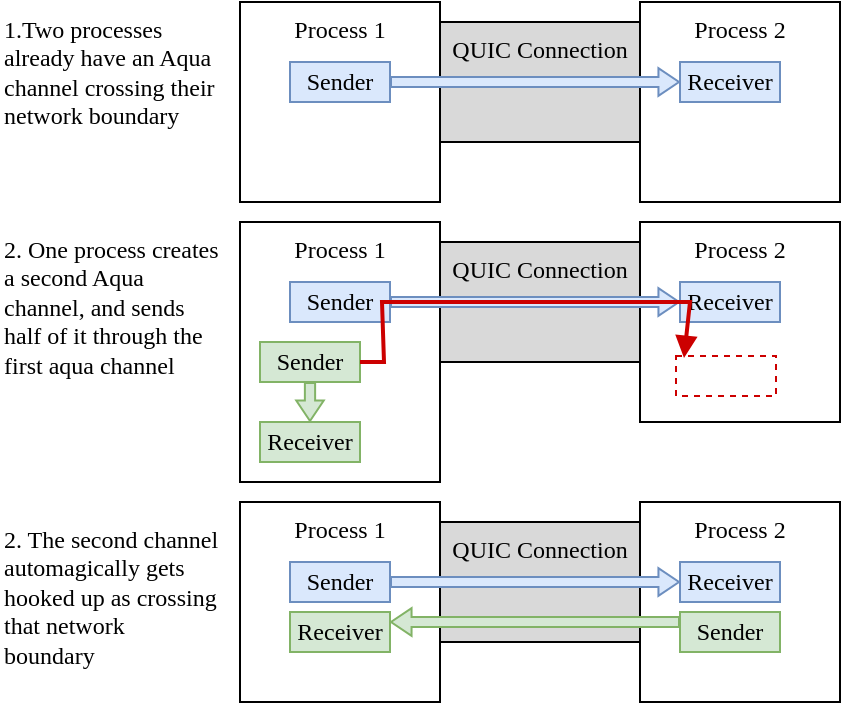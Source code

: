 <mxfile version="24.7.16">
  <diagram name="Page-1" id="-0iEGKucGFzw3U3AhVlI">
    <mxGraphModel dx="683" dy="377" grid="1" gridSize="10" guides="1" tooltips="1" connect="1" arrows="1" fold="1" page="1" pageScale="1" pageWidth="850" pageHeight="1100" math="0" shadow="0">
      <root>
        <mxCell id="0" />
        <mxCell id="1" parent="0" />
        <mxCell id="db1sq9ViBWULsFLDNi82-1" value="Process 1" style="rounded=0;whiteSpace=wrap;html=1;verticalAlign=top;fontFamily=Times New Roman;" vertex="1" parent="1">
          <mxGeometry x="120" y="80" width="100" height="100" as="geometry" />
        </mxCell>
        <mxCell id="db1sq9ViBWULsFLDNi82-2" value="Process 2" style="rounded=0;whiteSpace=wrap;html=1;verticalAlign=top;fontFamily=Times New Roman;" vertex="1" parent="1">
          <mxGeometry x="320" y="80" width="100" height="100" as="geometry" />
        </mxCell>
        <mxCell id="db1sq9ViBWULsFLDNi82-3" value="QUIC Connection" style="rounded=0;whiteSpace=wrap;html=1;fontFamily=Times New Roman;verticalAlign=top;fillColor=#D9D9D9;" vertex="1" parent="1">
          <mxGeometry x="220" y="90" width="100" height="60" as="geometry" />
        </mxCell>
        <mxCell id="db1sq9ViBWULsFLDNi82-4" value="Sender" style="rounded=0;whiteSpace=wrap;html=1;fontFamily=Times New Roman;fillColor=#dae8fc;strokeColor=#6c8ebf;" vertex="1" parent="1">
          <mxGeometry x="145" y="110" width="50" height="20" as="geometry" />
        </mxCell>
        <mxCell id="db1sq9ViBWULsFLDNi82-5" value="Receiver" style="rounded=0;whiteSpace=wrap;html=1;fontFamily=Times New Roman;fillColor=#dae8fc;strokeColor=#6c8ebf;" vertex="1" parent="1">
          <mxGeometry x="340" y="110" width="50" height="20" as="geometry" />
        </mxCell>
        <mxCell id="db1sq9ViBWULsFLDNi82-6" value="" style="shape=flexArrow;endArrow=classic;html=1;rounded=0;exitX=1;exitY=0.5;exitDx=0;exitDy=0;entryX=0;entryY=0.5;entryDx=0;entryDy=0;width=5.116;endSize=3.093;endWidth=7.647;fillColor=#dae8fc;strokeColor=#6c8ebf;" edge="1" parent="1" source="db1sq9ViBWULsFLDNi82-4" target="db1sq9ViBWULsFLDNi82-5">
          <mxGeometry width="50" height="50" relative="1" as="geometry">
            <mxPoint x="480" y="400" as="sourcePoint" />
            <mxPoint x="530" y="350" as="targetPoint" />
          </mxGeometry>
        </mxCell>
        <mxCell id="db1sq9ViBWULsFLDNi82-7" value="1.Two processes already have an Aqua channel crossing their network boundary" style="text;html=1;align=left;verticalAlign=top;whiteSpace=wrap;rounded=0;fontFamily=Times New Roman;" vertex="1" parent="1">
          <mxGeometry y="80" width="110" height="90" as="geometry" />
        </mxCell>
        <mxCell id="db1sq9ViBWULsFLDNi82-8" value="Process 1" style="rounded=0;whiteSpace=wrap;html=1;verticalAlign=top;fontFamily=Times New Roman;" vertex="1" parent="1">
          <mxGeometry x="120" y="190" width="100" height="130" as="geometry" />
        </mxCell>
        <mxCell id="db1sq9ViBWULsFLDNi82-9" value="Process 2" style="rounded=0;whiteSpace=wrap;html=1;verticalAlign=top;fontFamily=Times New Roman;" vertex="1" parent="1">
          <mxGeometry x="320" y="190" width="100" height="100" as="geometry" />
        </mxCell>
        <mxCell id="db1sq9ViBWULsFLDNi82-10" value="QUIC Connection" style="rounded=0;whiteSpace=wrap;html=1;fontFamily=Times New Roman;verticalAlign=top;fillColor=#D9D9D9;" vertex="1" parent="1">
          <mxGeometry x="220" y="200" width="100" height="60" as="geometry" />
        </mxCell>
        <mxCell id="db1sq9ViBWULsFLDNi82-11" value="Sender" style="rounded=0;whiteSpace=wrap;html=1;fontFamily=Times New Roman;fillColor=#dae8fc;strokeColor=#6c8ebf;" vertex="1" parent="1">
          <mxGeometry x="145" y="220" width="50" height="20" as="geometry" />
        </mxCell>
        <mxCell id="db1sq9ViBWULsFLDNi82-12" value="Receiver" style="rounded=0;whiteSpace=wrap;html=1;fontFamily=Times New Roman;fillColor=#dae8fc;strokeColor=#6c8ebf;" vertex="1" parent="1">
          <mxGeometry x="340" y="220" width="50" height="20" as="geometry" />
        </mxCell>
        <mxCell id="db1sq9ViBWULsFLDNi82-13" value="" style="shape=flexArrow;endArrow=classic;html=1;rounded=0;exitX=1;exitY=0.5;exitDx=0;exitDy=0;entryX=0;entryY=0.5;entryDx=0;entryDy=0;width=5.116;endSize=3.093;endWidth=7.647;fillColor=#dae8fc;strokeColor=#6c8ebf;" edge="1" parent="1" source="db1sq9ViBWULsFLDNi82-11" target="db1sq9ViBWULsFLDNi82-12">
          <mxGeometry width="50" height="50" relative="1" as="geometry">
            <mxPoint x="480" y="510" as="sourcePoint" />
            <mxPoint x="530" y="460" as="targetPoint" />
          </mxGeometry>
        </mxCell>
        <mxCell id="db1sq9ViBWULsFLDNi82-14" value="2. One process creates a second Aqua channel, and sends half of it through the first aqua channel" style="text;html=1;align=left;verticalAlign=top;whiteSpace=wrap;rounded=0;fontFamily=Times New Roman;" vertex="1" parent="1">
          <mxGeometry y="190" width="110" height="90" as="geometry" />
        </mxCell>
        <mxCell id="db1sq9ViBWULsFLDNi82-15" value="Sender" style="rounded=0;whiteSpace=wrap;html=1;fontFamily=Times New Roman;fillColor=#d5e8d4;strokeColor=#82b366;" vertex="1" parent="1">
          <mxGeometry x="130" y="250" width="50" height="20" as="geometry" />
        </mxCell>
        <mxCell id="db1sq9ViBWULsFLDNi82-16" value="Receiver" style="rounded=0;whiteSpace=wrap;html=1;fontFamily=Times New Roman;fillColor=#d5e8d4;strokeColor=#82b366;" vertex="1" parent="1">
          <mxGeometry x="130" y="290" width="50" height="20" as="geometry" />
        </mxCell>
        <mxCell id="db1sq9ViBWULsFLDNi82-17" value="" style="shape=flexArrow;endArrow=classic;html=1;rounded=0;exitX=0.5;exitY=1;exitDx=0;exitDy=0;width=5.116;endSize=3.093;endWidth=7.647;fillColor=#d5e8d4;strokeColor=#82b366;" edge="1" parent="1" source="db1sq9ViBWULsFLDNi82-15" target="db1sq9ViBWULsFLDNi82-16">
          <mxGeometry width="50" height="50" relative="1" as="geometry">
            <mxPoint x="205" y="330" as="sourcePoint" />
            <mxPoint x="350" y="330" as="targetPoint" />
          </mxGeometry>
        </mxCell>
        <mxCell id="db1sq9ViBWULsFLDNi82-18" value="Process 1" style="rounded=0;whiteSpace=wrap;html=1;verticalAlign=top;fontFamily=Times New Roman;" vertex="1" parent="1">
          <mxGeometry x="120" y="330" width="100" height="100" as="geometry" />
        </mxCell>
        <mxCell id="db1sq9ViBWULsFLDNi82-19" value="Process 2" style="rounded=0;whiteSpace=wrap;html=1;verticalAlign=top;fontFamily=Times New Roman;" vertex="1" parent="1">
          <mxGeometry x="320" y="330" width="100" height="100" as="geometry" />
        </mxCell>
        <mxCell id="db1sq9ViBWULsFLDNi82-20" value="QUIC Connection" style="rounded=0;whiteSpace=wrap;html=1;fontFamily=Times New Roman;verticalAlign=top;fillColor=#D9D9D9;" vertex="1" parent="1">
          <mxGeometry x="220" y="340" width="100" height="60" as="geometry" />
        </mxCell>
        <mxCell id="db1sq9ViBWULsFLDNi82-21" value="Sender" style="rounded=0;whiteSpace=wrap;html=1;fontFamily=Times New Roman;fillColor=#dae8fc;strokeColor=#6c8ebf;" vertex="1" parent="1">
          <mxGeometry x="145" y="360" width="50" height="20" as="geometry" />
        </mxCell>
        <mxCell id="db1sq9ViBWULsFLDNi82-22" value="Receiver" style="rounded=0;whiteSpace=wrap;html=1;fontFamily=Times New Roman;fillColor=#dae8fc;strokeColor=#6c8ebf;" vertex="1" parent="1">
          <mxGeometry x="340" y="360" width="50" height="20" as="geometry" />
        </mxCell>
        <mxCell id="db1sq9ViBWULsFLDNi82-23" value="" style="shape=flexArrow;endArrow=classic;html=1;rounded=0;exitX=1;exitY=0.5;exitDx=0;exitDy=0;entryX=0;entryY=0.5;entryDx=0;entryDy=0;width=5.116;endSize=3.093;endWidth=7.647;fillColor=#dae8fc;strokeColor=#6c8ebf;" edge="1" parent="1" source="db1sq9ViBWULsFLDNi82-21" target="db1sq9ViBWULsFLDNi82-22">
          <mxGeometry width="50" height="50" relative="1" as="geometry">
            <mxPoint x="480" y="650" as="sourcePoint" />
            <mxPoint x="530" y="600" as="targetPoint" />
          </mxGeometry>
        </mxCell>
        <mxCell id="db1sq9ViBWULsFLDNi82-24" value="2. The second channel automagically gets hooked up as crossing that network boundary" style="text;html=1;align=left;verticalAlign=top;whiteSpace=wrap;rounded=0;fontFamily=Times New Roman;" vertex="1" parent="1">
          <mxGeometry y="335" width="110" height="90" as="geometry" />
        </mxCell>
        <mxCell id="db1sq9ViBWULsFLDNi82-25" value="Sender" style="rounded=0;whiteSpace=wrap;html=1;fontFamily=Times New Roman;fillColor=#d5e8d4;strokeColor=#82b366;" vertex="1" parent="1">
          <mxGeometry x="340" y="385" width="50" height="20" as="geometry" />
        </mxCell>
        <mxCell id="db1sq9ViBWULsFLDNi82-26" value="Receiver" style="rounded=0;whiteSpace=wrap;html=1;fontFamily=Times New Roman;fillColor=#d5e8d4;strokeColor=#82b366;" vertex="1" parent="1">
          <mxGeometry x="145" y="385" width="50" height="20" as="geometry" />
        </mxCell>
        <mxCell id="db1sq9ViBWULsFLDNi82-27" value="" style="shape=flexArrow;endArrow=classic;html=1;rounded=0;exitX=0;exitY=0.25;exitDx=0;exitDy=0;width=5.116;endSize=3.093;endWidth=7.647;fillColor=#d5e8d4;strokeColor=#82b366;entryX=1;entryY=0.25;entryDx=0;entryDy=0;" edge="1" parent="1" source="db1sq9ViBWULsFLDNi82-25" target="db1sq9ViBWULsFLDNi82-26">
          <mxGeometry width="50" height="50" relative="1" as="geometry">
            <mxPoint x="205" y="470" as="sourcePoint" />
            <mxPoint x="200" y="390" as="targetPoint" />
            <Array as="points" />
          </mxGeometry>
        </mxCell>
        <mxCell id="db1sq9ViBWULsFLDNi82-28" value="" style="endArrow=block;html=1;rounded=0;strokeWidth=2;strokeColor=#CC0000;endFill=1;exitX=1;exitY=0.5;exitDx=0;exitDy=0;" edge="1" parent="1" source="db1sq9ViBWULsFLDNi82-15">
          <mxGeometry width="50" height="50" relative="1" as="geometry">
            <mxPoint x="120" y="280" as="sourcePoint" />
            <mxPoint x="342" y="258" as="targetPoint" />
            <Array as="points">
              <mxPoint x="192" y="260" />
              <mxPoint x="191" y="230" />
              <mxPoint x="345" y="230" />
            </Array>
          </mxGeometry>
        </mxCell>
        <mxCell id="db1sq9ViBWULsFLDNi82-29" value="" style="rounded=0;whiteSpace=wrap;html=1;fontFamily=Times New Roman;fillColor=none;strokeColor=#CC0000;dashed=1;" vertex="1" parent="1">
          <mxGeometry x="338" y="257" width="50" height="20" as="geometry" />
        </mxCell>
      </root>
    </mxGraphModel>
  </diagram>
</mxfile>

